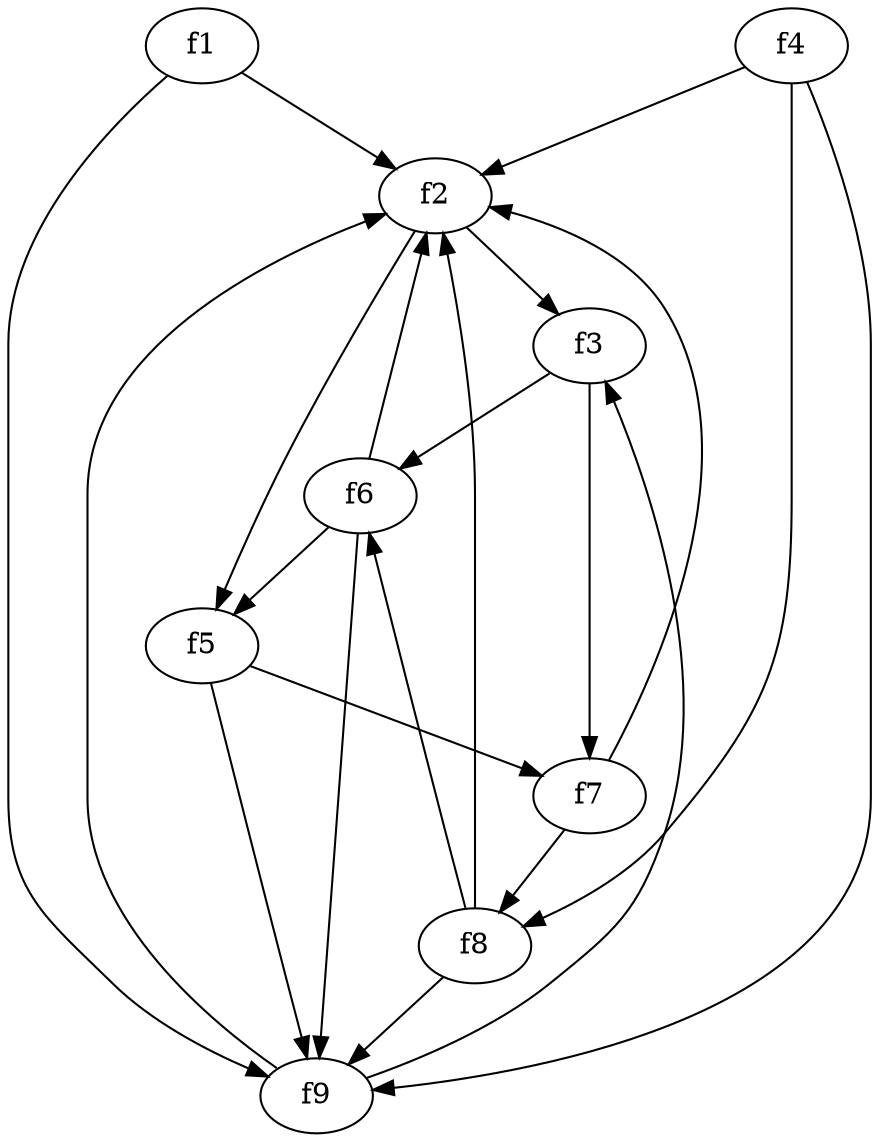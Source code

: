strict digraph  {
f1;
f2;
f3;
f4;
f5;
f6;
f7;
f8;
f9;
f1 -> f9  [weight=2];
f1 -> f2  [weight=2];
f2 -> f3  [weight=2];
f2 -> f5  [weight=2];
f3 -> f7  [weight=2];
f3 -> f6  [weight=2];
f4 -> f8  [weight=2];
f4 -> f2  [weight=2];
f4 -> f9  [weight=2];
f5 -> f7  [weight=2];
f5 -> f9  [weight=2];
f6 -> f2  [weight=2];
f6 -> f5  [weight=2];
f6 -> f9  [weight=2];
f7 -> f2  [weight=2];
f7 -> f8  [weight=2];
f8 -> f2  [weight=2];
f8 -> f6  [weight=2];
f8 -> f9  [weight=2];
f9 -> f3  [weight=2];
f9 -> f2  [weight=2];
}
